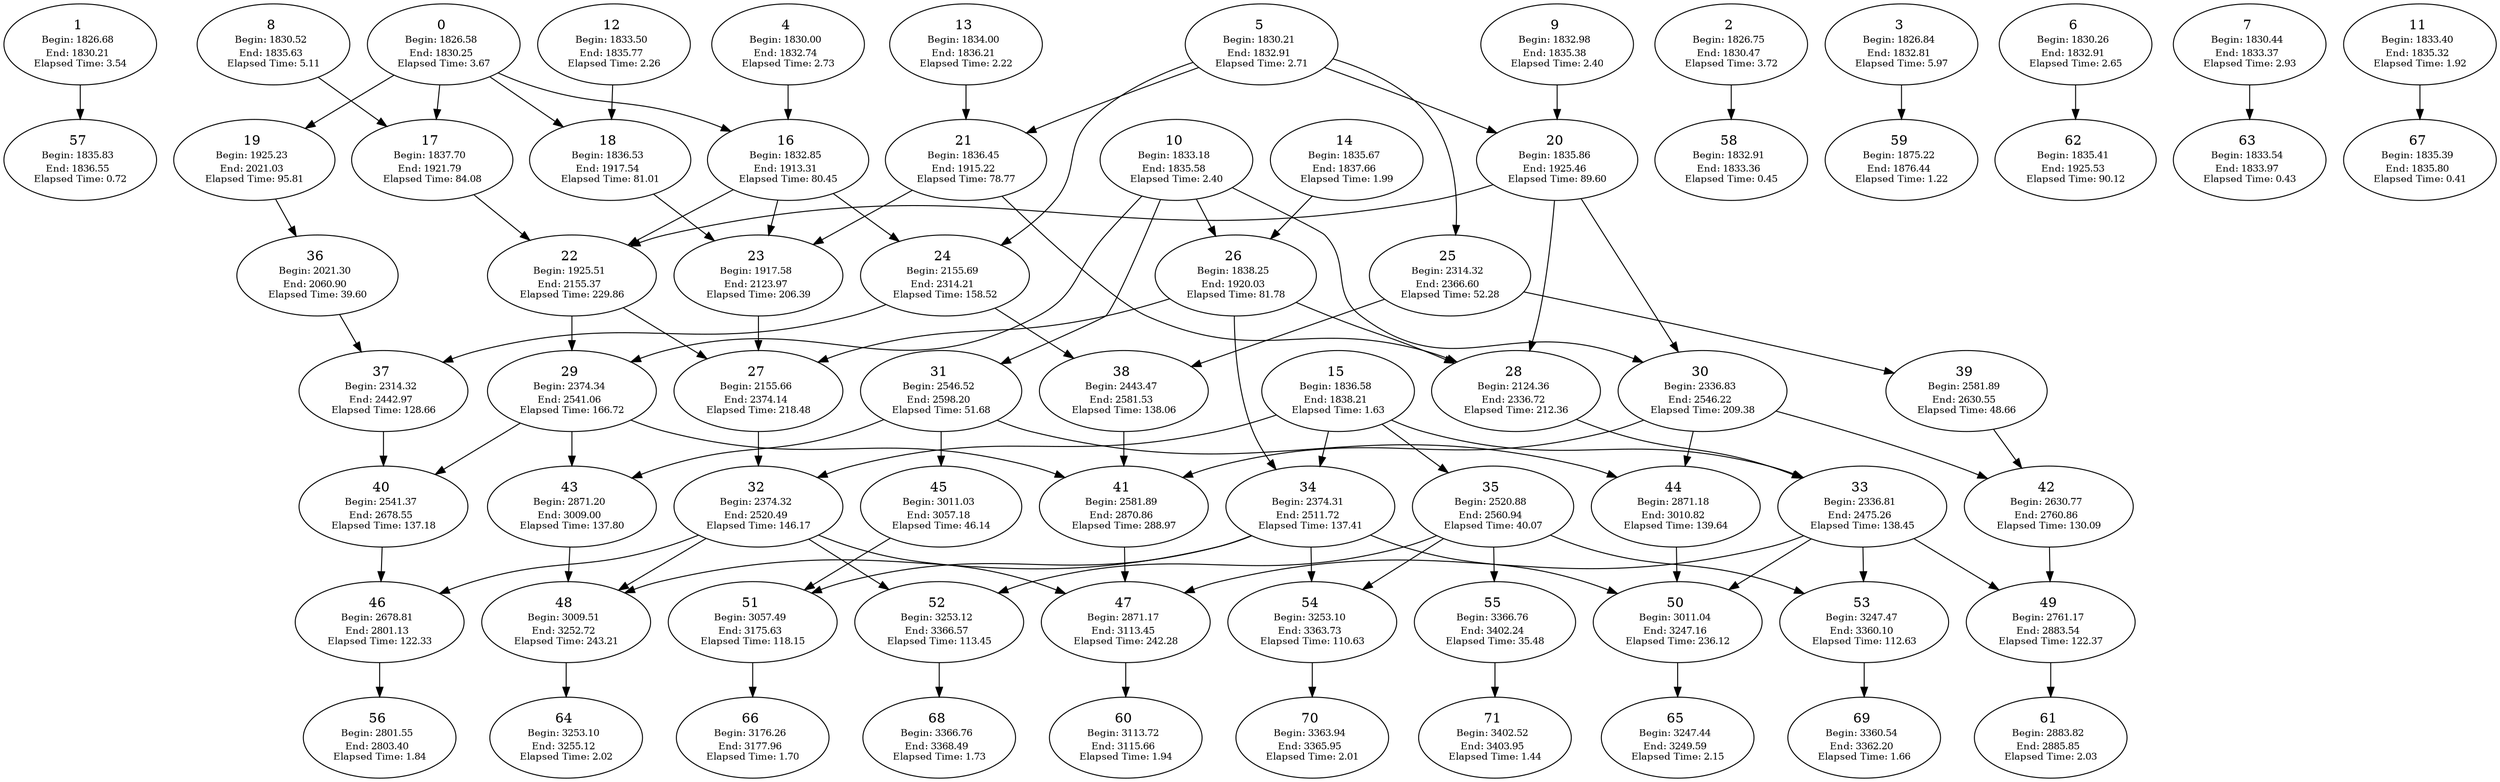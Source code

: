 digraph task_dependence {
	1 [label= <1 <BR /><FONT POINT-SIZE="10">Begin: 1826.68</FONT> <BR /><FONT POINT-SIZE="10">End: 1830.21</FONT> <BR /><FONT POINT-SIZE="10">Elapsed Time: 3.54</FONT>>];
	0 [label= <0 <BR /><FONT POINT-SIZE="10">Begin: 1826.58</FONT> <BR /><FONT POINT-SIZE="10">End: 1830.25</FONT> <BR /><FONT POINT-SIZE="10">Elapsed Time: 3.67</FONT>>];
	2 [label= <2 <BR /><FONT POINT-SIZE="10">Begin: 1826.75</FONT> <BR /><FONT POINT-SIZE="10">End: 1830.47</FONT> <BR /><FONT POINT-SIZE="10">Elapsed Time: 3.72</FONT>>];
	4 [label= <4 <BR /><FONT POINT-SIZE="10">Begin: 1830.00</FONT> <BR /><FONT POINT-SIZE="10">End: 1832.74</FONT> <BR /><FONT POINT-SIZE="10">Elapsed Time: 2.73</FONT>>];
	3 [label= <3 <BR /><FONT POINT-SIZE="10">Begin: 1826.84</FONT> <BR /><FONT POINT-SIZE="10">End: 1832.81</FONT> <BR /><FONT POINT-SIZE="10">Elapsed Time: 5.97</FONT>>];
	6 [label= <6 <BR /><FONT POINT-SIZE="10">Begin: 1830.26</FONT> <BR /><FONT POINT-SIZE="10">End: 1832.91</FONT> <BR /><FONT POINT-SIZE="10">Elapsed Time: 2.65</FONT>>];
	5 [label= <5 <BR /><FONT POINT-SIZE="10">Begin: 1830.21</FONT> <BR /><FONT POINT-SIZE="10">End: 1832.91</FONT> <BR /><FONT POINT-SIZE="10">Elapsed Time: 2.71</FONT>>];
	7 [label= <7 <BR /><FONT POINT-SIZE="10">Begin: 1830.44</FONT> <BR /><FONT POINT-SIZE="10">End: 1833.37</FONT> <BR /><FONT POINT-SIZE="10">Elapsed Time: 2.93</FONT>>];
	63 [label= <63 <BR /><FONT POINT-SIZE="10">Begin: 1833.54</FONT> <BR /><FONT POINT-SIZE="10">End: 1833.97</FONT> <BR /><FONT POINT-SIZE="10">Elapsed Time: 0.43</FONT>>];
	11 [label= <11 <BR /><FONT POINT-SIZE="10">Begin: 1833.40</FONT> <BR /><FONT POINT-SIZE="10">End: 1835.32</FONT> <BR /><FONT POINT-SIZE="10">Elapsed Time: 1.92</FONT>>];
	58 [label= <58 <BR /><FONT POINT-SIZE="10">Begin: 1832.91</FONT> <BR /><FONT POINT-SIZE="10">End: 1833.36</FONT> <BR /><FONT POINT-SIZE="10">Elapsed Time: 0.45</FONT>>];
	10 [label= <10 <BR /><FONT POINT-SIZE="10">Begin: 1833.18</FONT> <BR /><FONT POINT-SIZE="10">End: 1835.58</FONT> <BR /><FONT POINT-SIZE="10">Elapsed Time: 2.40</FONT>>];
	8 [label= <8 <BR /><FONT POINT-SIZE="10">Begin: 1830.52</FONT> <BR /><FONT POINT-SIZE="10">End: 1835.63</FONT> <BR /><FONT POINT-SIZE="10">Elapsed Time: 5.11</FONT>>];
	12 [label= <12 <BR /><FONT POINT-SIZE="10">Begin: 1833.50</FONT> <BR /><FONT POINT-SIZE="10">End: 1835.77</FONT> <BR /><FONT POINT-SIZE="10">Elapsed Time: 2.26</FONT>>];
	9 [label= <9 <BR /><FONT POINT-SIZE="10">Begin: 1832.98</FONT> <BR /><FONT POINT-SIZE="10">End: 1835.38</FONT> <BR /><FONT POINT-SIZE="10">Elapsed Time: 2.40</FONT>>];
	13 [label= <13 <BR /><FONT POINT-SIZE="10">Begin: 1834.00</FONT> <BR /><FONT POINT-SIZE="10">End: 1836.21</FONT> <BR /><FONT POINT-SIZE="10">Elapsed Time: 2.22</FONT>>];
	67 [label= <67 <BR /><FONT POINT-SIZE="10">Begin: 1835.39</FONT> <BR /><FONT POINT-SIZE="10">End: 1835.80</FONT> <BR /><FONT POINT-SIZE="10">Elapsed Time: 0.41</FONT>>];
	57 [label= <57 <BR /><FONT POINT-SIZE="10">Begin: 1835.83</FONT> <BR /><FONT POINT-SIZE="10">End: 1836.55</FONT> <BR /><FONT POINT-SIZE="10">Elapsed Time: 0.72</FONT>>];
	14 [label= <14 <BR /><FONT POINT-SIZE="10">Begin: 1835.67</FONT> <BR /><FONT POINT-SIZE="10">End: 1837.66</FONT> <BR /><FONT POINT-SIZE="10">Elapsed Time: 1.99</FONT>>];
	15 [label= <15 <BR /><FONT POINT-SIZE="10">Begin: 1836.58</FONT> <BR /><FONT POINT-SIZE="10">End: 1838.21</FONT> <BR /><FONT POINT-SIZE="10">Elapsed Time: 1.63</FONT>>];
	59 [label= <59 <BR /><FONT POINT-SIZE="10">Begin: 1875.22</FONT> <BR /><FONT POINT-SIZE="10">End: 1876.44</FONT> <BR /><FONT POINT-SIZE="10">Elapsed Time: 1.22</FONT>>];
	16 [label= <16 <BR /><FONT POINT-SIZE="10">Begin: 1832.85</FONT> <BR /><FONT POINT-SIZE="10">End: 1913.31</FONT> <BR /><FONT POINT-SIZE="10">Elapsed Time: 80.45</FONT>>];
	21 [label= <21 <BR /><FONT POINT-SIZE="10">Begin: 1836.45</FONT> <BR /><FONT POINT-SIZE="10">End: 1915.22</FONT> <BR /><FONT POINT-SIZE="10">Elapsed Time: 78.77</FONT>>];
	18 [label= <18 <BR /><FONT POINT-SIZE="10">Begin: 1836.53</FONT> <BR /><FONT POINT-SIZE="10">End: 1917.54</FONT> <BR /><FONT POINT-SIZE="10">Elapsed Time: 81.01</FONT>>];
	26 [label= <26 <BR /><FONT POINT-SIZE="10">Begin: 1838.25</FONT> <BR /><FONT POINT-SIZE="10">End: 1920.03</FONT> <BR /><FONT POINT-SIZE="10">Elapsed Time: 81.78</FONT>>];
	17 [label= <17 <BR /><FONT POINT-SIZE="10">Begin: 1837.70</FONT> <BR /><FONT POINT-SIZE="10">End: 1921.79</FONT> <BR /><FONT POINT-SIZE="10">Elapsed Time: 84.08</FONT>>];
	20 [label= <20 <BR /><FONT POINT-SIZE="10">Begin: 1835.86</FONT> <BR /><FONT POINT-SIZE="10">End: 1925.46</FONT> <BR /><FONT POINT-SIZE="10">Elapsed Time: 89.60</FONT>>];
	62 [label= <62 <BR /><FONT POINT-SIZE="10">Begin: 1835.41</FONT> <BR /><FONT POINT-SIZE="10">End: 1925.53</FONT> <BR /><FONT POINT-SIZE="10">Elapsed Time: 90.12</FONT>>];
	19 [label= <19 <BR /><FONT POINT-SIZE="10">Begin: 1925.23</FONT> <BR /><FONT POINT-SIZE="10">End: 2021.03</FONT> <BR /><FONT POINT-SIZE="10">Elapsed Time: 95.81</FONT>>];
	36 [label= <36 <BR /><FONT POINT-SIZE="10">Begin: 2021.30</FONT> <BR /><FONT POINT-SIZE="10">End: 2060.90</FONT> <BR /><FONT POINT-SIZE="10">Elapsed Time: 39.60</FONT>>];
	23 [label= <23 <BR /><FONT POINT-SIZE="10">Begin: 1917.58</FONT> <BR /><FONT POINT-SIZE="10">End: 2123.97</FONT> <BR /><FONT POINT-SIZE="10">Elapsed Time: 206.39</FONT>>];
	22 [label= <22 <BR /><FONT POINT-SIZE="10">Begin: 1925.51</FONT> <BR /><FONT POINT-SIZE="10">End: 2155.37</FONT> <BR /><FONT POINT-SIZE="10">Elapsed Time: 229.86</FONT>>];
	24 [label= <24 <BR /><FONT POINT-SIZE="10">Begin: 2155.69</FONT> <BR /><FONT POINT-SIZE="10">End: 2314.21</FONT> <BR /><FONT POINT-SIZE="10">Elapsed Time: 158.52</FONT>>];
	28 [label= <28 <BR /><FONT POINT-SIZE="10">Begin: 2124.36</FONT> <BR /><FONT POINT-SIZE="10">End: 2336.72</FONT> <BR /><FONT POINT-SIZE="10">Elapsed Time: 212.36</FONT>>];
	25 [label= <25 <BR /><FONT POINT-SIZE="10">Begin: 2314.32</FONT> <BR /><FONT POINT-SIZE="10">End: 2366.60</FONT> <BR /><FONT POINT-SIZE="10">Elapsed Time: 52.28</FONT>>];
	27 [label= <27 <BR /><FONT POINT-SIZE="10">Begin: 2155.66</FONT> <BR /><FONT POINT-SIZE="10">End: 2374.14</FONT> <BR /><FONT POINT-SIZE="10">Elapsed Time: 218.48</FONT>>];
	37 [label= <37 <BR /><FONT POINT-SIZE="10">Begin: 2314.32</FONT> <BR /><FONT POINT-SIZE="10">End: 2442.97</FONT> <BR /><FONT POINT-SIZE="10">Elapsed Time: 128.66</FONT>>];
	33 [label= <33 <BR /><FONT POINT-SIZE="10">Begin: 2336.81</FONT> <BR /><FONT POINT-SIZE="10">End: 2475.26</FONT> <BR /><FONT POINT-SIZE="10">Elapsed Time: 138.45</FONT>>];
	34 [label= <34 <BR /><FONT POINT-SIZE="10">Begin: 2374.31</FONT> <BR /><FONT POINT-SIZE="10">End: 2511.72</FONT> <BR /><FONT POINT-SIZE="10">Elapsed Time: 137.41</FONT>>];
	32 [label= <32 <BR /><FONT POINT-SIZE="10">Begin: 2374.32</FONT> <BR /><FONT POINT-SIZE="10">End: 2520.49</FONT> <BR /><FONT POINT-SIZE="10">Elapsed Time: 146.17</FONT>>];
	29 [label= <29 <BR /><FONT POINT-SIZE="10">Begin: 2374.34</FONT> <BR /><FONT POINT-SIZE="10">End: 2541.06</FONT> <BR /><FONT POINT-SIZE="10">Elapsed Time: 166.72</FONT>>];
	30 [label= <30 <BR /><FONT POINT-SIZE="10">Begin: 2336.83</FONT> <BR /><FONT POINT-SIZE="10">End: 2546.22</FONT> <BR /><FONT POINT-SIZE="10">Elapsed Time: 209.38</FONT>>];
	35 [label= <35 <BR /><FONT POINT-SIZE="10">Begin: 2520.88</FONT> <BR /><FONT POINT-SIZE="10">End: 2560.94</FONT> <BR /><FONT POINT-SIZE="10">Elapsed Time: 40.07</FONT>>];
	38 [label= <38 <BR /><FONT POINT-SIZE="10">Begin: 2443.47</FONT> <BR /><FONT POINT-SIZE="10">End: 2581.53</FONT> <BR /><FONT POINT-SIZE="10">Elapsed Time: 138.06</FONT>>];
	31 [label= <31 <BR /><FONT POINT-SIZE="10">Begin: 2546.52</FONT> <BR /><FONT POINT-SIZE="10">End: 2598.20</FONT> <BR /><FONT POINT-SIZE="10">Elapsed Time: 51.68</FONT>>];
	39 [label= <39 <BR /><FONT POINT-SIZE="10">Begin: 2581.89</FONT> <BR /><FONT POINT-SIZE="10">End: 2630.55</FONT> <BR /><FONT POINT-SIZE="10">Elapsed Time: 48.66</FONT>>];
	40 [label= <40 <BR /><FONT POINT-SIZE="10">Begin: 2541.37</FONT> <BR /><FONT POINT-SIZE="10">End: 2678.55</FONT> <BR /><FONT POINT-SIZE="10">Elapsed Time: 137.18</FONT>>];
	42 [label= <42 <BR /><FONT POINT-SIZE="10">Begin: 2630.77</FONT> <BR /><FONT POINT-SIZE="10">End: 2760.86</FONT> <BR /><FONT POINT-SIZE="10">Elapsed Time: 130.09</FONT>>];
	46 [label= <46 <BR /><FONT POINT-SIZE="10">Begin: 2678.81</FONT> <BR /><FONT POINT-SIZE="10">End: 2801.13</FONT> <BR /><FONT POINT-SIZE="10">Elapsed Time: 122.33</FONT>>];
	56 [label= <56 <BR /><FONT POINT-SIZE="10">Begin: 2801.55</FONT> <BR /><FONT POINT-SIZE="10">End: 2803.40</FONT> <BR /><FONT POINT-SIZE="10">Elapsed Time: 1.84</FONT>>];
	41 [label= <41 <BR /><FONT POINT-SIZE="10">Begin: 2581.89</FONT> <BR /><FONT POINT-SIZE="10">End: 2870.86</FONT> <BR /><FONT POINT-SIZE="10">Elapsed Time: 288.97</FONT>>];
	49 [label= <49 <BR /><FONT POINT-SIZE="10">Begin: 2761.17</FONT> <BR /><FONT POINT-SIZE="10">End: 2883.54</FONT> <BR /><FONT POINT-SIZE="10">Elapsed Time: 122.37</FONT>>];
	61 [label= <61 <BR /><FONT POINT-SIZE="10">Begin: 2883.82</FONT> <BR /><FONT POINT-SIZE="10">End: 2885.85</FONT> <BR /><FONT POINT-SIZE="10">Elapsed Time: 2.03</FONT>>];
	43 [label= <43 <BR /><FONT POINT-SIZE="10">Begin: 2871.20</FONT> <BR /><FONT POINT-SIZE="10">End: 3009.00</FONT> <BR /><FONT POINT-SIZE="10">Elapsed Time: 137.80</FONT>>];
	44 [label= <44 <BR /><FONT POINT-SIZE="10">Begin: 2871.18</FONT> <BR /><FONT POINT-SIZE="10">End: 3010.82</FONT> <BR /><FONT POINT-SIZE="10">Elapsed Time: 139.64</FONT>>];
	45 [label= <45 <BR /><FONT POINT-SIZE="10">Begin: 3011.03</FONT> <BR /><FONT POINT-SIZE="10">End: 3057.18</FONT> <BR /><FONT POINT-SIZE="10">Elapsed Time: 46.14</FONT>>];
	47 [label= <47 <BR /><FONT POINT-SIZE="10">Begin: 2871.17</FONT> <BR /><FONT POINT-SIZE="10">End: 3113.45</FONT> <BR /><FONT POINT-SIZE="10">Elapsed Time: 242.28</FONT>>];
	60 [label= <60 <BR /><FONT POINT-SIZE="10">Begin: 3113.72</FONT> <BR /><FONT POINT-SIZE="10">End: 3115.66</FONT> <BR /><FONT POINT-SIZE="10">Elapsed Time: 1.94</FONT>>];
	51 [label= <51 <BR /><FONT POINT-SIZE="10">Begin: 3057.49</FONT> <BR /><FONT POINT-SIZE="10">End: 3175.63</FONT> <BR /><FONT POINT-SIZE="10">Elapsed Time: 118.15</FONT>>];
	66 [label= <66 <BR /><FONT POINT-SIZE="10">Begin: 3176.26</FONT> <BR /><FONT POINT-SIZE="10">End: 3177.96</FONT> <BR /><FONT POINT-SIZE="10">Elapsed Time: 1.70</FONT>>];
	50 [label= <50 <BR /><FONT POINT-SIZE="10">Begin: 3011.04</FONT> <BR /><FONT POINT-SIZE="10">End: 3247.16</FONT> <BR /><FONT POINT-SIZE="10">Elapsed Time: 236.12</FONT>>];
	65 [label= <65 <BR /><FONT POINT-SIZE="10">Begin: 3247.44</FONT> <BR /><FONT POINT-SIZE="10">End: 3249.59</FONT> <BR /><FONT POINT-SIZE="10">Elapsed Time: 2.15</FONT>>];
	48 [label= <48 <BR /><FONT POINT-SIZE="10">Begin: 3009.51</FONT> <BR /><FONT POINT-SIZE="10">End: 3252.72</FONT> <BR /><FONT POINT-SIZE="10">Elapsed Time: 243.21</FONT>>];
	64 [label= <64 <BR /><FONT POINT-SIZE="10">Begin: 3253.10</FONT> <BR /><FONT POINT-SIZE="10">End: 3255.12</FONT> <BR /><FONT POINT-SIZE="10">Elapsed Time: 2.02</FONT>>];
	53 [label= <53 <BR /><FONT POINT-SIZE="10">Begin: 3247.47</FONT> <BR /><FONT POINT-SIZE="10">End: 3360.10</FONT> <BR /><FONT POINT-SIZE="10">Elapsed Time: 112.63</FONT>>];
	69 [label= <69 <BR /><FONT POINT-SIZE="10">Begin: 3360.54</FONT> <BR /><FONT POINT-SIZE="10">End: 3362.20</FONT> <BR /><FONT POINT-SIZE="10">Elapsed Time: 1.66</FONT>>];
	54 [label= <54 <BR /><FONT POINT-SIZE="10">Begin: 3253.10</FONT> <BR /><FONT POINT-SIZE="10">End: 3363.73</FONT> <BR /><FONT POINT-SIZE="10">Elapsed Time: 110.63</FONT>>];
	70 [label= <70 <BR /><FONT POINT-SIZE="10">Begin: 3363.94</FONT> <BR /><FONT POINT-SIZE="10">End: 3365.95</FONT> <BR /><FONT POINT-SIZE="10">Elapsed Time: 2.01</FONT>>];
	52 [label= <52 <BR /><FONT POINT-SIZE="10">Begin: 3253.12</FONT> <BR /><FONT POINT-SIZE="10">End: 3366.57</FONT> <BR /><FONT POINT-SIZE="10">Elapsed Time: 113.45</FONT>>];
	68 [label= <68 <BR /><FONT POINT-SIZE="10">Begin: 3366.76</FONT> <BR /><FONT POINT-SIZE="10">End: 3368.49</FONT> <BR /><FONT POINT-SIZE="10">Elapsed Time: 1.73</FONT>>];
	55 [label= <55 <BR /><FONT POINT-SIZE="10">Begin: 3366.76</FONT> <BR /><FONT POINT-SIZE="10">End: 3402.24</FONT> <BR /><FONT POINT-SIZE="10">Elapsed Time: 35.48</FONT>>];
	71 [label= <71 <BR /><FONT POINT-SIZE="10">Begin: 3402.52</FONT> <BR /><FONT POINT-SIZE="10">End: 3403.95</FONT> <BR /><FONT POINT-SIZE="10">Elapsed Time: 1.44</FONT>>];
	0 -> 16;
	0 -> 17;
	0 -> 18;
	0 -> 19;
	1 -> 57;
	2 -> 58;
	3 -> 59;
	4 -> 16;
	5 -> 20;
	5 -> 21;
	5 -> 24;
	5 -> 25;
	6 -> 62;
	7 -> 63;
	8 -> 17;
	9 -> 20;
	10 -> 26;
	10 -> 29;
	10 -> 30;
	10 -> 31;
	11 -> 67;
	12 -> 18;
	13 -> 21;
	14 -> 26;
	15 -> 32;
	15 -> 33;
	15 -> 34;
	15 -> 35;
	16 -> 22;
	16 -> 23;
	16 -> 24;
	17 -> 22;
	18 -> 23;
	19 -> 36;
	20 -> 22;
	20 -> 28;
	20 -> 30;
	21 -> 23;
	21 -> 28;
	22 -> 27;
	22 -> 29;
	23 -> 27;
	24 -> 37;
	24 -> 38;
	25 -> 38;
	25 -> 39;
	26 -> 27;
	26 -> 28;
	26 -> 34;
	27 -> 32;
	28 -> 33;
	29 -> 40;
	29 -> 41;
	29 -> 43;
	30 -> 41;
	30 -> 42;
	30 -> 44;
	31 -> 43;
	31 -> 44;
	31 -> 45;
	32 -> 46;
	32 -> 47;
	32 -> 48;
	32 -> 52;
	33 -> 47;
	33 -> 49;
	33 -> 50;
	33 -> 53;
	34 -> 48;
	34 -> 50;
	34 -> 51;
	34 -> 54;
	35 -> 52;
	35 -> 53;
	35 -> 54;
	35 -> 55;
	36 -> 37;
	37 -> 40;
	38 -> 41;
	39 -> 42;
	40 -> 46;
	41 -> 47;
	42 -> 49;
	43 -> 48;
	44 -> 50;
	45 -> 51;
	46 -> 56;
	47 -> 60;
	48 -> 64;
	49 -> 61;
	50 -> 65;
	51 -> 66;
	52 -> 68;
	53 -> 69;
	54 -> 70;
	55 -> 71;
}